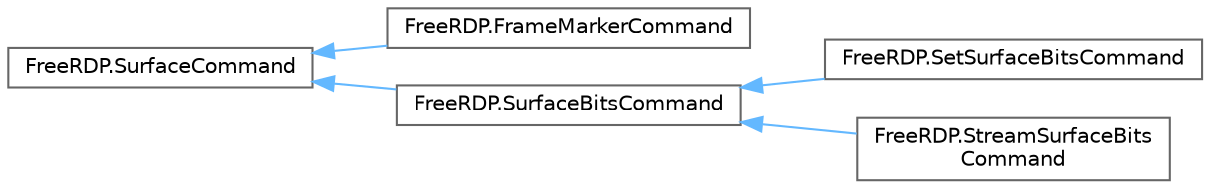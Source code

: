 digraph "Graphical Class Hierarchy"
{
 // LATEX_PDF_SIZE
  bgcolor="transparent";
  edge [fontname=Helvetica,fontsize=10,labelfontname=Helvetica,labelfontsize=10];
  node [fontname=Helvetica,fontsize=10,shape=box,height=0.2,width=0.4];
  rankdir="LR";
  Node0 [id="Node000000",label="FreeRDP.SurfaceCommand",height=0.2,width=0.4,color="grey40", fillcolor="white", style="filled",URL="$class_free_r_d_p_1_1_surface_command.html",tooltip=" "];
  Node0 -> Node1 [id="edge166_Node000000_Node000001",dir="back",color="steelblue1",style="solid",tooltip=" "];
  Node1 [id="Node000001",label="FreeRDP.FrameMarkerCommand",height=0.2,width=0.4,color="grey40", fillcolor="white", style="filled",URL="$class_free_r_d_p_1_1_frame_marker_command.html",tooltip=" "];
  Node0 -> Node2 [id="edge167_Node000000_Node000002",dir="back",color="steelblue1",style="solid",tooltip=" "];
  Node2 [id="Node000002",label="FreeRDP.SurfaceBitsCommand",height=0.2,width=0.4,color="grey40", fillcolor="white", style="filled",URL="$class_free_r_d_p_1_1_surface_bits_command.html",tooltip=" "];
  Node2 -> Node3 [id="edge168_Node000002_Node000003",dir="back",color="steelblue1",style="solid",tooltip=" "];
  Node3 [id="Node000003",label="FreeRDP.SetSurfaceBitsCommand",height=0.2,width=0.4,color="grey40", fillcolor="white", style="filled",URL="$class_free_r_d_p_1_1_set_surface_bits_command.html",tooltip=" "];
  Node2 -> Node4 [id="edge169_Node000002_Node000004",dir="back",color="steelblue1",style="solid",tooltip=" "];
  Node4 [id="Node000004",label="FreeRDP.StreamSurfaceBits\lCommand",height=0.2,width=0.4,color="grey40", fillcolor="white", style="filled",URL="$class_free_r_d_p_1_1_stream_surface_bits_command.html",tooltip=" "];
}
